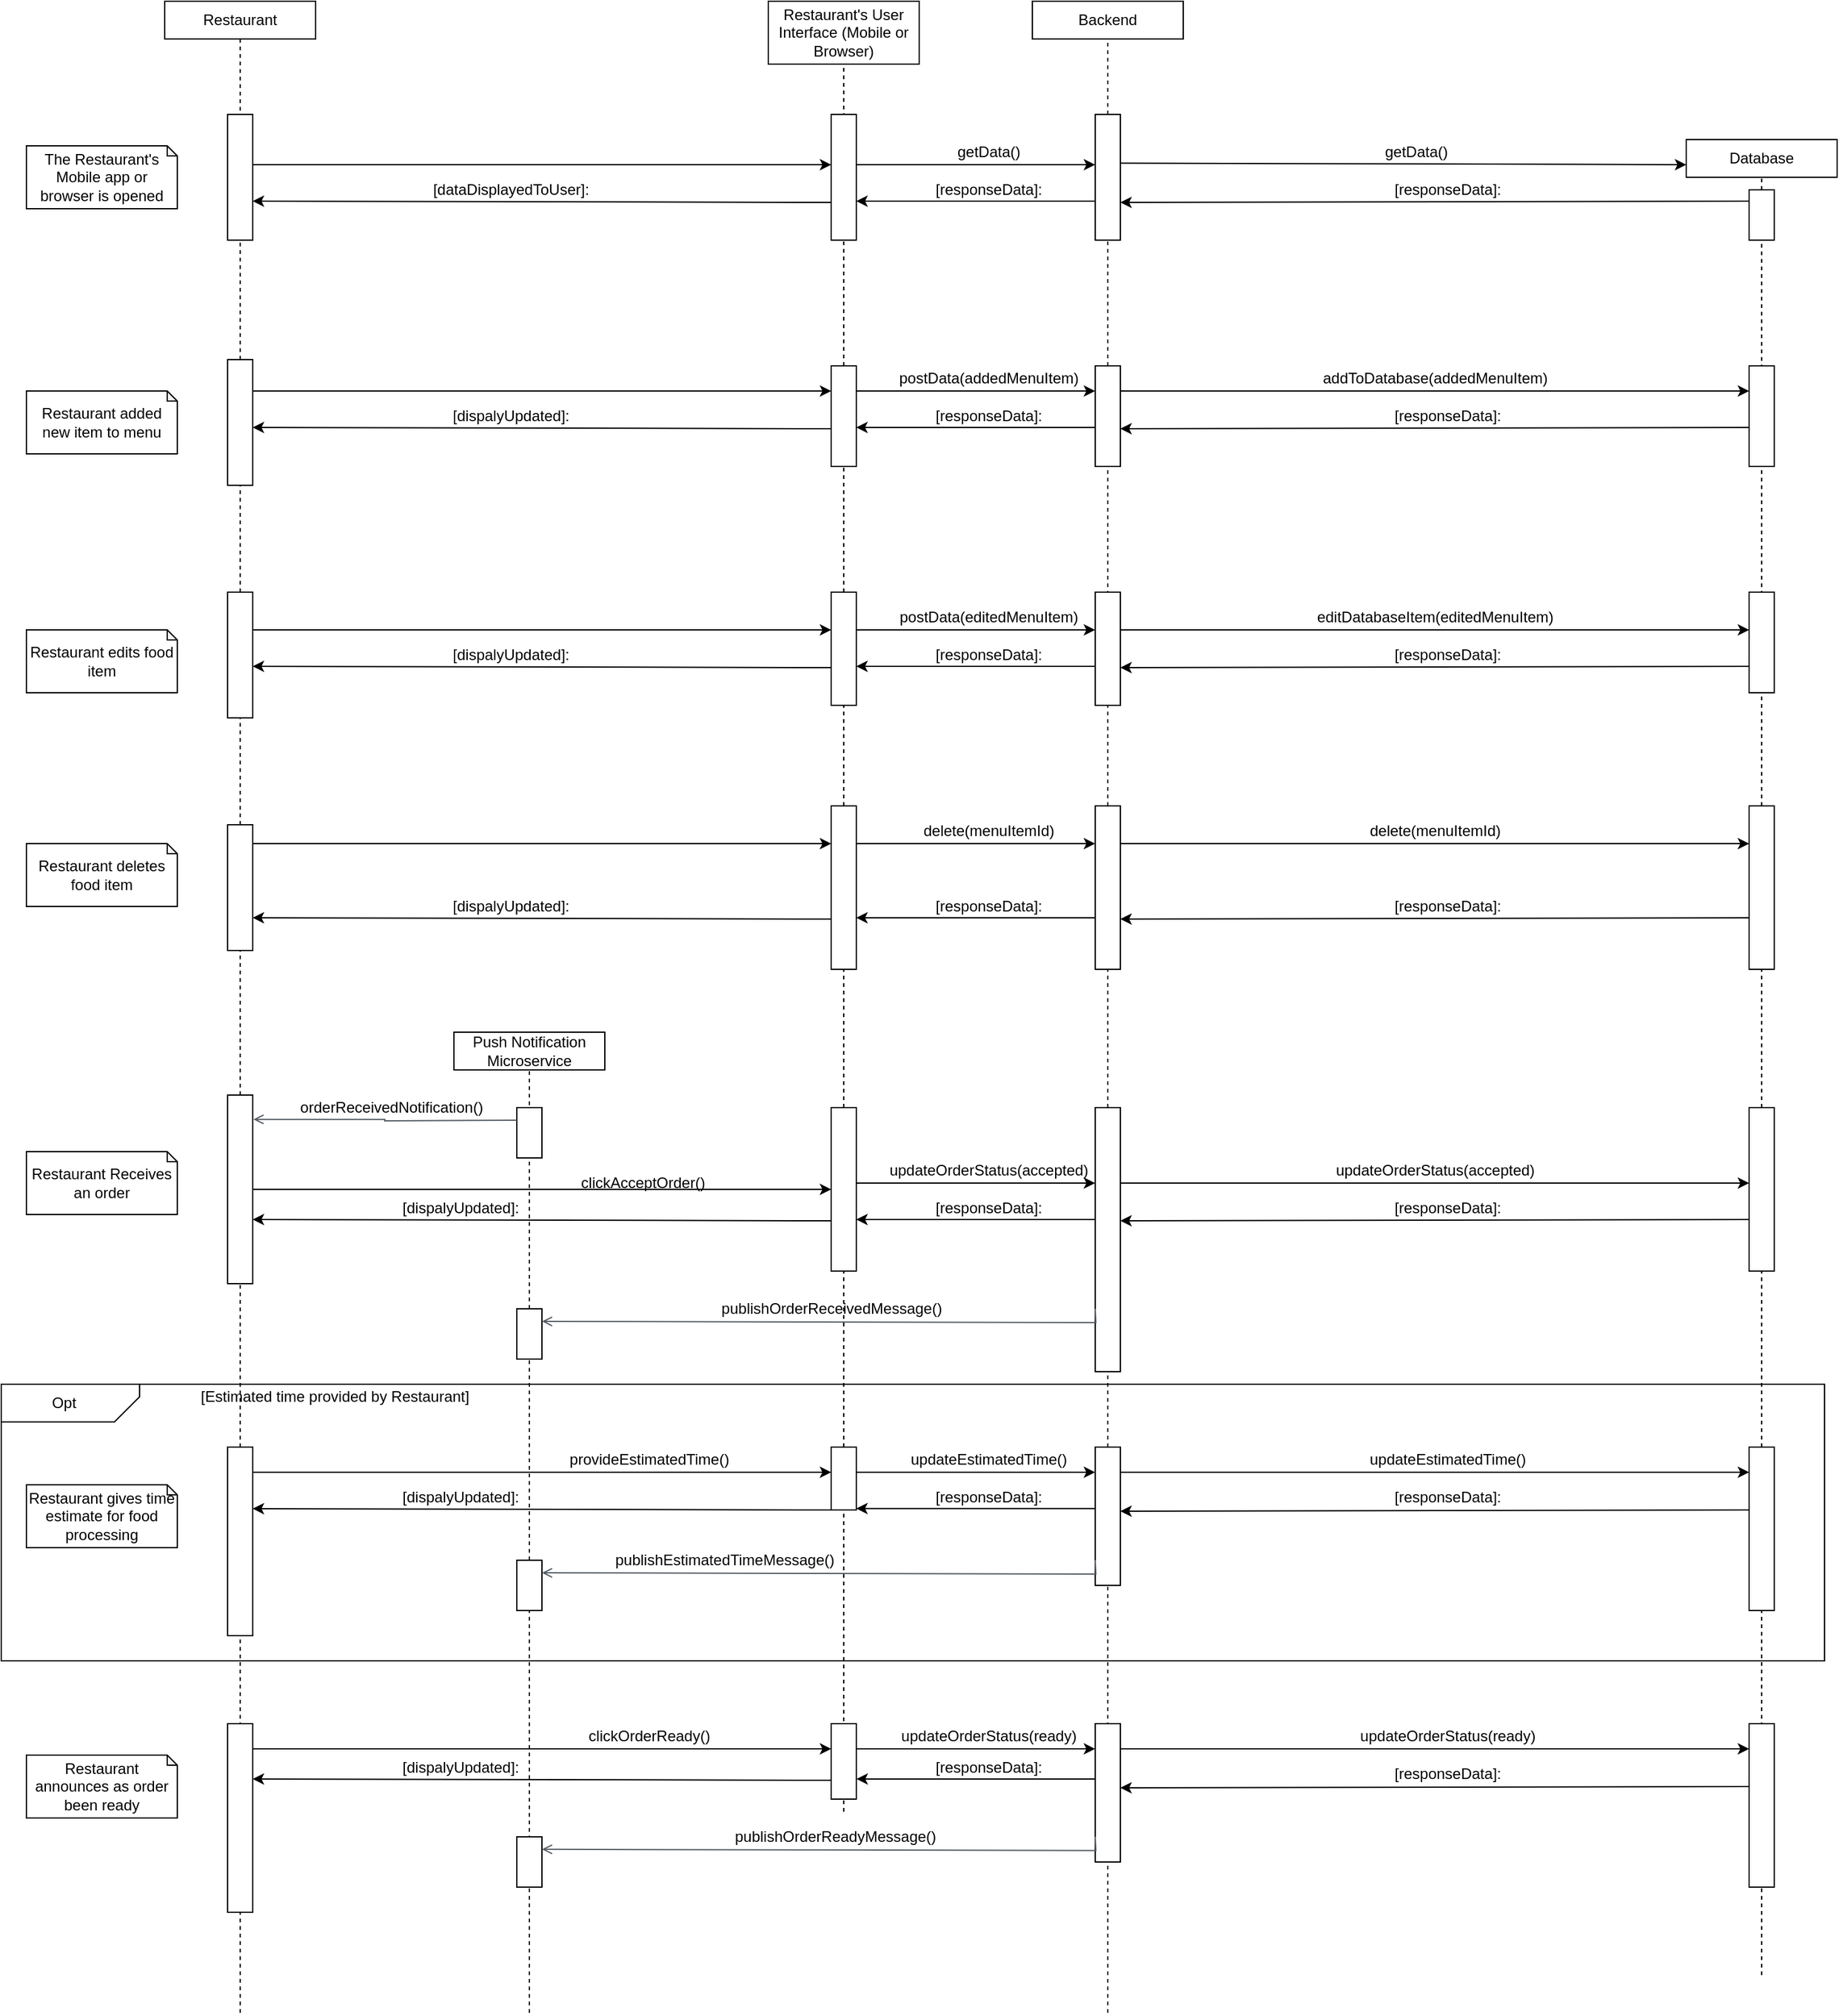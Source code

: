 <mxfile version="18.0.2" type="github">
  <diagram id="-FTw0ZeqVHP1GneH8Fw7" name="Page-1">
    <mxGraphModel dx="1809" dy="459" grid="1" gridSize="10" guides="1" tooltips="1" connect="1" arrows="1" fold="1" page="1" pageScale="1" pageWidth="850" pageHeight="1100" math="0" shadow="0">
      <root>
        <mxCell id="0" />
        <mxCell id="1" parent="0" />
        <mxCell id="JRLA_qgen9ewTG8aKh0t-1" value="Restaurant" style="rounded=0;whiteSpace=wrap;html=1;" parent="1" vertex="1">
          <mxGeometry x="110" y="70" width="120" height="30" as="geometry" />
        </mxCell>
        <mxCell id="JRLA_qgen9ewTG8aKh0t-2" value="Restaurant&#39;s User Interface (Mobile or Browser)" style="rounded=0;whiteSpace=wrap;html=1;" parent="1" vertex="1">
          <mxGeometry x="590" y="70" width="120" height="50" as="geometry" />
        </mxCell>
        <mxCell id="JRLA_qgen9ewTG8aKh0t-4" value="Backend" style="rounded=0;whiteSpace=wrap;html=1;" parent="1" vertex="1">
          <mxGeometry x="800" y="70" width="120" height="30" as="geometry" />
        </mxCell>
        <mxCell id="JRLA_qgen9ewTG8aKh0t-5" value="Push Notification Microservice" style="rounded=0;whiteSpace=wrap;html=1;" parent="1" vertex="1">
          <mxGeometry x="340" y="890" width="120" height="30" as="geometry" />
        </mxCell>
        <mxCell id="JRLA_qgen9ewTG8aKh0t-9" value="" style="endArrow=none;dashed=1;html=1;rounded=0;entryX=0.5;entryY=1;entryDx=0;entryDy=0;startArrow=none;" parent="1" source="JRLA_qgen9ewTG8aKh0t-213" target="JRLA_qgen9ewTG8aKh0t-1" edge="1">
          <mxGeometry width="50" height="50" relative="1" as="geometry">
            <mxPoint x="170" y="1480" as="sourcePoint" />
            <mxPoint x="490" y="250" as="targetPoint" />
          </mxGeometry>
        </mxCell>
        <mxCell id="JRLA_qgen9ewTG8aKh0t-10" value="" style="rounded=0;whiteSpace=wrap;html=1;" parent="1" vertex="1">
          <mxGeometry x="160" y="160" width="20" height="100" as="geometry" />
        </mxCell>
        <mxCell id="JRLA_qgen9ewTG8aKh0t-11" value="" style="endArrow=none;dashed=1;html=1;rounded=0;entryX=0.5;entryY=1;entryDx=0;entryDy=0;startArrow=none;" parent="1" source="JRLA_qgen9ewTG8aKh0t-90" target="JRLA_qgen9ewTG8aKh0t-2" edge="1">
          <mxGeometry width="50" height="50" relative="1" as="geometry">
            <mxPoint x="650" y="1092.727" as="sourcePoint" />
            <mxPoint x="540" y="230" as="targetPoint" />
          </mxGeometry>
        </mxCell>
        <mxCell id="JRLA_qgen9ewTG8aKh0t-13" value="The Restaurant&#39;s Mobile app or browser is opened" style="shape=note;whiteSpace=wrap;html=1;backgroundOutline=1;darkOpacity=0.05;size=8;" parent="1" vertex="1">
          <mxGeometry y="185" width="120" height="50" as="geometry" />
        </mxCell>
        <mxCell id="JRLA_qgen9ewTG8aKh0t-18" value="" style="endArrow=classic;html=1;rounded=0;" parent="1" edge="1">
          <mxGeometry width="50" height="50" relative="1" as="geometry">
            <mxPoint x="180" y="200" as="sourcePoint" />
            <mxPoint x="640" y="200" as="targetPoint" />
          </mxGeometry>
        </mxCell>
        <mxCell id="JRLA_qgen9ewTG8aKh0t-19" value="" style="endArrow=none;dashed=1;html=1;rounded=0;entryX=0.5;entryY=1;entryDx=0;entryDy=0;startArrow=none;" parent="1" source="JRLA_qgen9ewTG8aKh0t-20" target="JRLA_qgen9ewTG8aKh0t-4" edge="1">
          <mxGeometry width="50" height="50" relative="1" as="geometry">
            <mxPoint x="860" y="1001.818" as="sourcePoint" />
            <mxPoint x="860" y="220" as="targetPoint" />
          </mxGeometry>
        </mxCell>
        <mxCell id="JRLA_qgen9ewTG8aKh0t-21" value="" style="endArrow=none;dashed=1;html=1;rounded=0;entryX=0.5;entryY=1;entryDx=0;entryDy=0;startArrow=none;" parent="1" source="JRLA_qgen9ewTG8aKh0t-66" target="JRLA_qgen9ewTG8aKh0t-20" edge="1">
          <mxGeometry width="50" height="50" relative="1" as="geometry">
            <mxPoint x="860" y="1001.818" as="sourcePoint" />
            <mxPoint x="860" y="120" as="targetPoint" />
          </mxGeometry>
        </mxCell>
        <mxCell id="JRLA_qgen9ewTG8aKh0t-28" value="" style="endArrow=classic;html=1;rounded=0;entryX=-0.055;entryY=0.073;entryDx=0;entryDy=0;entryPerimeter=0;exitX=0.944;exitY=0.387;exitDx=0;exitDy=0;exitPerimeter=0;" parent="1" source="JRLA_qgen9ewTG8aKh0t-20" edge="1">
          <mxGeometry width="50" height="50" relative="1" as="geometry">
            <mxPoint x="1130.1" y="200" as="sourcePoint" />
            <mxPoint x="1320" y="200" as="targetPoint" />
          </mxGeometry>
        </mxCell>
        <mxCell id="JRLA_qgen9ewTG8aKh0t-12" value="" style="rounded=0;whiteSpace=wrap;html=1;" parent="1" vertex="1">
          <mxGeometry x="640" y="160" width="20" height="100" as="geometry" />
        </mxCell>
        <mxCell id="JRLA_qgen9ewTG8aKh0t-20" value="" style="rounded=0;whiteSpace=wrap;html=1;" parent="1" vertex="1">
          <mxGeometry x="850" y="160" width="20" height="100" as="geometry" />
        </mxCell>
        <mxCell id="JRLA_qgen9ewTG8aKh0t-22" value="" style="endArrow=classic;html=1;rounded=0;entryX=-0.055;entryY=0.073;entryDx=0;entryDy=0;entryPerimeter=0;" parent="1" edge="1">
          <mxGeometry width="50" height="50" relative="1" as="geometry">
            <mxPoint x="660" y="200" as="sourcePoint" />
            <mxPoint x="849.9" y="200.0" as="targetPoint" />
          </mxGeometry>
        </mxCell>
        <mxCell id="JRLA_qgen9ewTG8aKh0t-23" value="getData()" style="text;html=1;align=center;verticalAlign=middle;resizable=0;points=[];autosize=1;strokeColor=none;fillColor=none;" parent="1" vertex="1">
          <mxGeometry x="730" y="180" width="70" height="20" as="geometry" />
        </mxCell>
        <mxCell id="JRLA_qgen9ewTG8aKh0t-29" value="getData()" style="text;html=1;align=center;verticalAlign=middle;resizable=0;points=[];autosize=1;strokeColor=none;fillColor=none;" parent="1" vertex="1">
          <mxGeometry x="1070" y="180" width="70" height="20" as="geometry" />
        </mxCell>
        <mxCell id="JRLA_qgen9ewTG8aKh0t-62" value="" style="rounded=0;whiteSpace=wrap;html=1;" parent="1" vertex="1">
          <mxGeometry x="640" y="360" width="20" height="80" as="geometry" />
        </mxCell>
        <mxCell id="JRLA_qgen9ewTG8aKh0t-66" value="" style="rounded=0;whiteSpace=wrap;html=1;" parent="1" vertex="1">
          <mxGeometry x="850" y="360" width="20" height="80" as="geometry" />
        </mxCell>
        <mxCell id="JRLA_qgen9ewTG8aKh0t-67" value="" style="endArrow=none;dashed=1;html=1;rounded=0;entryX=0.5;entryY=1;entryDx=0;entryDy=0;startArrow=none;" parent="1" target="JRLA_qgen9ewTG8aKh0t-66" edge="1">
          <mxGeometry width="50" height="50" relative="1" as="geometry">
            <mxPoint x="860" y="1670" as="sourcePoint" />
            <mxPoint x="860" y="290" as="targetPoint" />
          </mxGeometry>
        </mxCell>
        <mxCell id="JRLA_qgen9ewTG8aKh0t-91" value="" style="endArrow=none;dashed=1;html=1;rounded=0;entryX=0.5;entryY=1;entryDx=0;entryDy=0;startArrow=none;" parent="1" source="JRLA_qgen9ewTG8aKh0t-129" target="JRLA_qgen9ewTG8aKh0t-90" edge="1">
          <mxGeometry width="50" height="50" relative="1" as="geometry">
            <mxPoint x="650" y="1092.727" as="sourcePoint" />
            <mxPoint x="650" y="120" as="targetPoint" />
          </mxGeometry>
        </mxCell>
        <mxCell id="JRLA_qgen9ewTG8aKh0t-115" value="" style="group" parent="1" vertex="1" connectable="0">
          <mxGeometry x="660" y="210" width="190" height="20" as="geometry" />
        </mxCell>
        <mxCell id="JRLA_qgen9ewTG8aKh0t-32" value="" style="endArrow=classic;html=1;rounded=0;entryX=0.923;entryY=0.183;entryDx=0;entryDy=0;entryPerimeter=0;" parent="JRLA_qgen9ewTG8aKh0t-115" edge="1">
          <mxGeometry width="50" height="50" relative="1" as="geometry">
            <mxPoint x="190" y="19" as="sourcePoint" />
            <mxPoint y="19.0" as="targetPoint" />
          </mxGeometry>
        </mxCell>
        <mxCell id="JRLA_qgen9ewTG8aKh0t-33" value="[responseData]:" style="text;html=1;align=center;verticalAlign=middle;resizable=0;points=[];autosize=1;strokeColor=none;fillColor=none;" parent="JRLA_qgen9ewTG8aKh0t-115" vertex="1">
          <mxGeometry x="55" width="100" height="20" as="geometry" />
        </mxCell>
        <mxCell id="JRLA_qgen9ewTG8aKh0t-116" value="" style="group" parent="1" vertex="1" connectable="0">
          <mxGeometry x="870" y="210" width="500" height="20" as="geometry" />
        </mxCell>
        <mxCell id="JRLA_qgen9ewTG8aKh0t-30" value="" style="endArrow=classic;html=1;rounded=0;" parent="JRLA_qgen9ewTG8aKh0t-116" edge="1">
          <mxGeometry width="50" height="50" relative="1" as="geometry">
            <mxPoint x="500" y="19" as="sourcePoint" />
            <mxPoint y="20" as="targetPoint" />
          </mxGeometry>
        </mxCell>
        <mxCell id="JRLA_qgen9ewTG8aKh0t-31" value="[responseData]:" style="text;html=1;align=center;verticalAlign=middle;resizable=0;points=[];autosize=1;strokeColor=none;fillColor=none;" parent="JRLA_qgen9ewTG8aKh0t-116" vertex="1">
          <mxGeometry x="210" width="100" height="20" as="geometry" />
        </mxCell>
        <mxCell id="JRLA_qgen9ewTG8aKh0t-52" value="Restaurant added new item to menu" style="shape=note;whiteSpace=wrap;html=1;backgroundOutline=1;darkOpacity=0.05;size=8;" parent="1" vertex="1">
          <mxGeometry y="380" width="120" height="50" as="geometry" />
        </mxCell>
        <mxCell id="JRLA_qgen9ewTG8aKh0t-63" value="" style="endArrow=classic;html=1;rounded=0;" parent="1" edge="1">
          <mxGeometry width="50" height="50" relative="1" as="geometry">
            <mxPoint x="180" y="380" as="sourcePoint" />
            <mxPoint x="640" y="380" as="targetPoint" />
          </mxGeometry>
        </mxCell>
        <mxCell id="JRLA_qgen9ewTG8aKh0t-64" value="" style="endArrow=classic;html=1;rounded=0;entryX=-0.055;entryY=0.073;entryDx=0;entryDy=0;entryPerimeter=0;" parent="1" edge="1">
          <mxGeometry width="50" height="50" relative="1" as="geometry">
            <mxPoint x="660" y="380" as="sourcePoint" />
            <mxPoint x="849.9" y="380.0" as="targetPoint" />
          </mxGeometry>
        </mxCell>
        <mxCell id="JRLA_qgen9ewTG8aKh0t-65" value="postData(addedMenuItem)" style="text;html=1;align=center;verticalAlign=middle;resizable=0;points=[];autosize=1;strokeColor=none;fillColor=none;" parent="1" vertex="1">
          <mxGeometry x="685" y="360" width="160" height="20" as="geometry" />
        </mxCell>
        <mxCell id="JRLA_qgen9ewTG8aKh0t-68" value="" style="endArrow=classic;html=1;rounded=0;" parent="1" edge="1">
          <mxGeometry width="50" height="50" relative="1" as="geometry">
            <mxPoint x="870" y="380" as="sourcePoint" />
            <mxPoint x="1370" y="380" as="targetPoint" />
          </mxGeometry>
        </mxCell>
        <mxCell id="JRLA_qgen9ewTG8aKh0t-69" value="addToDatabase(addedMenuItem)" style="text;html=1;align=center;verticalAlign=middle;resizable=0;points=[];autosize=1;strokeColor=none;fillColor=none;" parent="1" vertex="1">
          <mxGeometry x="1025" y="360" width="190" height="20" as="geometry" />
        </mxCell>
        <mxCell id="JRLA_qgen9ewTG8aKh0t-117" value="" style="group" parent="1" vertex="1" connectable="0">
          <mxGeometry x="180" y="390" width="460" height="20" as="geometry" />
        </mxCell>
        <mxCell id="JRLA_qgen9ewTG8aKh0t-74" value="" style="endArrow=classic;html=1;rounded=0;entryX=0.923;entryY=0.183;entryDx=0;entryDy=0;entryPerimeter=0;" parent="JRLA_qgen9ewTG8aKh0t-117" edge="1">
          <mxGeometry width="50" height="50" relative="1" as="geometry">
            <mxPoint x="460" y="20" as="sourcePoint" />
            <mxPoint y="19" as="targetPoint" />
          </mxGeometry>
        </mxCell>
        <mxCell id="JRLA_qgen9ewTG8aKh0t-75" value="[dispalyUpdated]:" style="text;html=1;align=center;verticalAlign=middle;resizable=0;points=[];autosize=1;strokeColor=none;fillColor=none;" parent="JRLA_qgen9ewTG8aKh0t-117" vertex="1">
          <mxGeometry x="150" width="110" height="20" as="geometry" />
        </mxCell>
        <mxCell id="JRLA_qgen9ewTG8aKh0t-118" value="" style="group" parent="1" vertex="1" connectable="0">
          <mxGeometry x="660" y="390" width="190" height="20" as="geometry" />
        </mxCell>
        <mxCell id="JRLA_qgen9ewTG8aKh0t-72" value="" style="endArrow=classic;html=1;rounded=0;entryX=0.923;entryY=0.183;entryDx=0;entryDy=0;entryPerimeter=0;" parent="JRLA_qgen9ewTG8aKh0t-118" edge="1">
          <mxGeometry width="50" height="50" relative="1" as="geometry">
            <mxPoint x="190" y="19" as="sourcePoint" />
            <mxPoint y="19" as="targetPoint" />
          </mxGeometry>
        </mxCell>
        <mxCell id="JRLA_qgen9ewTG8aKh0t-73" value="[responseData]:" style="text;html=1;align=center;verticalAlign=middle;resizable=0;points=[];autosize=1;strokeColor=none;fillColor=none;" parent="JRLA_qgen9ewTG8aKh0t-118" vertex="1">
          <mxGeometry x="55" width="100" height="20" as="geometry" />
        </mxCell>
        <mxCell id="JRLA_qgen9ewTG8aKh0t-119" value="" style="group" parent="1" vertex="1" connectable="0">
          <mxGeometry x="870" y="390" width="500" height="20" as="geometry" />
        </mxCell>
        <mxCell id="JRLA_qgen9ewTG8aKh0t-70" value="" style="endArrow=classic;html=1;rounded=0;" parent="JRLA_qgen9ewTG8aKh0t-119" edge="1">
          <mxGeometry width="50" height="50" relative="1" as="geometry">
            <mxPoint x="500" y="19" as="sourcePoint" />
            <mxPoint y="20" as="targetPoint" />
          </mxGeometry>
        </mxCell>
        <mxCell id="JRLA_qgen9ewTG8aKh0t-71" value="[responseData]:" style="text;html=1;align=center;verticalAlign=middle;resizable=0;points=[];autosize=1;strokeColor=none;fillColor=none;" parent="JRLA_qgen9ewTG8aKh0t-119" vertex="1">
          <mxGeometry x="210" width="100" height="20" as="geometry" />
        </mxCell>
        <mxCell id="JRLA_qgen9ewTG8aKh0t-77" value="" style="group" parent="1" vertex="1" connectable="0">
          <mxGeometry y="550" width="1370" height="120" as="geometry" />
        </mxCell>
        <mxCell id="JRLA_qgen9ewTG8aKh0t-78" value="Restaurant edits food item" style="shape=note;whiteSpace=wrap;html=1;backgroundOutline=1;darkOpacity=0.05;size=8;" parent="JRLA_qgen9ewTG8aKh0t-77" vertex="1">
          <mxGeometry y="20" width="120" height="50" as="geometry" />
        </mxCell>
        <mxCell id="JRLA_qgen9ewTG8aKh0t-79" value="" style="endArrow=classic;html=1;rounded=0;" parent="JRLA_qgen9ewTG8aKh0t-77" edge="1">
          <mxGeometry width="50" height="50" relative="1" as="geometry">
            <mxPoint x="180" y="20" as="sourcePoint" />
            <mxPoint x="640" y="20" as="targetPoint" />
          </mxGeometry>
        </mxCell>
        <mxCell id="JRLA_qgen9ewTG8aKh0t-80" value="" style="endArrow=classic;html=1;rounded=0;entryX=-0.055;entryY=0.073;entryDx=0;entryDy=0;entryPerimeter=0;" parent="JRLA_qgen9ewTG8aKh0t-77" edge="1">
          <mxGeometry width="50" height="50" relative="1" as="geometry">
            <mxPoint x="660" y="20" as="sourcePoint" />
            <mxPoint x="849.9" y="20.0" as="targetPoint" />
          </mxGeometry>
        </mxCell>
        <mxCell id="JRLA_qgen9ewTG8aKh0t-81" value="postData(editedMenuItem)" style="text;html=1;align=center;verticalAlign=middle;resizable=0;points=[];autosize=1;strokeColor=none;fillColor=none;" parent="JRLA_qgen9ewTG8aKh0t-77" vertex="1">
          <mxGeometry x="685" width="160" height="20" as="geometry" />
        </mxCell>
        <mxCell id="JRLA_qgen9ewTG8aKh0t-82" value="" style="endArrow=classic;html=1;rounded=0;" parent="JRLA_qgen9ewTG8aKh0t-77" edge="1">
          <mxGeometry width="50" height="50" relative="1" as="geometry">
            <mxPoint x="870" y="20" as="sourcePoint" />
            <mxPoint x="1370" y="20" as="targetPoint" />
          </mxGeometry>
        </mxCell>
        <mxCell id="JRLA_qgen9ewTG8aKh0t-83" value="editDatabaseItem(editedMenuItem)" style="text;html=1;align=center;verticalAlign=middle;resizable=0;points=[];autosize=1;strokeColor=none;fillColor=none;" parent="JRLA_qgen9ewTG8aKh0t-77" vertex="1">
          <mxGeometry x="1020" width="200" height="20" as="geometry" />
        </mxCell>
        <mxCell id="JRLA_qgen9ewTG8aKh0t-92" value="" style="rounded=0;whiteSpace=wrap;html=1;" parent="JRLA_qgen9ewTG8aKh0t-77" vertex="1">
          <mxGeometry x="850" y="-10" width="20" height="90" as="geometry" />
        </mxCell>
        <mxCell id="JRLA_qgen9ewTG8aKh0t-120" value="" style="group" parent="JRLA_qgen9ewTG8aKh0t-77" vertex="1" connectable="0">
          <mxGeometry x="180" y="30" width="460" height="20" as="geometry" />
        </mxCell>
        <mxCell id="JRLA_qgen9ewTG8aKh0t-88" value="" style="endArrow=classic;html=1;rounded=0;entryX=0.923;entryY=0.183;entryDx=0;entryDy=0;entryPerimeter=0;" parent="JRLA_qgen9ewTG8aKh0t-120" edge="1">
          <mxGeometry width="50" height="50" relative="1" as="geometry">
            <mxPoint x="460" y="20" as="sourcePoint" />
            <mxPoint y="19" as="targetPoint" />
          </mxGeometry>
        </mxCell>
        <mxCell id="JRLA_qgen9ewTG8aKh0t-89" value="[dispalyUpdated]:" style="text;html=1;align=center;verticalAlign=middle;resizable=0;points=[];autosize=1;strokeColor=none;fillColor=none;" parent="JRLA_qgen9ewTG8aKh0t-120" vertex="1">
          <mxGeometry x="150" width="110" height="20" as="geometry" />
        </mxCell>
        <mxCell id="JRLA_qgen9ewTG8aKh0t-121" value="" style="group" parent="JRLA_qgen9ewTG8aKh0t-77" vertex="1" connectable="0">
          <mxGeometry x="660" y="30" width="190" height="20" as="geometry" />
        </mxCell>
        <mxCell id="JRLA_qgen9ewTG8aKh0t-86" value="" style="endArrow=classic;html=1;rounded=0;entryX=0.923;entryY=0.183;entryDx=0;entryDy=0;entryPerimeter=0;" parent="JRLA_qgen9ewTG8aKh0t-121" edge="1">
          <mxGeometry width="50" height="50" relative="1" as="geometry">
            <mxPoint x="190" y="19" as="sourcePoint" />
            <mxPoint y="19" as="targetPoint" />
          </mxGeometry>
        </mxCell>
        <mxCell id="JRLA_qgen9ewTG8aKh0t-87" value="[responseData]:" style="text;html=1;align=center;verticalAlign=middle;resizable=0;points=[];autosize=1;strokeColor=none;fillColor=none;" parent="JRLA_qgen9ewTG8aKh0t-121" vertex="1">
          <mxGeometry x="55" width="100" height="20" as="geometry" />
        </mxCell>
        <mxCell id="JRLA_qgen9ewTG8aKh0t-122" value="" style="group" parent="JRLA_qgen9ewTG8aKh0t-77" vertex="1" connectable="0">
          <mxGeometry x="870" y="30" width="500" height="20" as="geometry" />
        </mxCell>
        <mxCell id="JRLA_qgen9ewTG8aKh0t-84" value="" style="endArrow=classic;html=1;rounded=0;" parent="JRLA_qgen9ewTG8aKh0t-122" edge="1">
          <mxGeometry width="50" height="50" relative="1" as="geometry">
            <mxPoint x="500" y="19" as="sourcePoint" />
            <mxPoint y="20" as="targetPoint" />
          </mxGeometry>
        </mxCell>
        <mxCell id="JRLA_qgen9ewTG8aKh0t-85" value="[responseData]:" style="text;html=1;align=center;verticalAlign=middle;resizable=0;points=[];autosize=1;strokeColor=none;fillColor=none;" parent="JRLA_qgen9ewTG8aKh0t-122" vertex="1">
          <mxGeometry x="210" width="100" height="20" as="geometry" />
        </mxCell>
        <mxCell id="JRLA_qgen9ewTG8aKh0t-90" value="" style="rounded=0;whiteSpace=wrap;html=1;" parent="1" vertex="1">
          <mxGeometry x="640" y="540" width="20" height="90" as="geometry" />
        </mxCell>
        <mxCell id="JRLA_qgen9ewTG8aKh0t-111" value="" style="rounded=0;whiteSpace=wrap;html=1;" parent="1" vertex="1">
          <mxGeometry x="640" y="710" width="20" height="130" as="geometry" />
        </mxCell>
        <mxCell id="JRLA_qgen9ewTG8aKh0t-123" value="" style="endArrow=none;dashed=1;html=1;rounded=0;entryX=0.5;entryY=1;entryDx=0;entryDy=0;startArrow=none;" parent="1" source="JRLA_qgen9ewTG8aKh0t-132" target="JRLA_qgen9ewTG8aKh0t-5" edge="1">
          <mxGeometry width="50" height="50" relative="1" as="geometry">
            <mxPoint x="400" y="1470" as="sourcePoint" />
            <mxPoint x="450" y="930" as="targetPoint" />
          </mxGeometry>
        </mxCell>
        <mxCell id="JRLA_qgen9ewTG8aKh0t-124" value="" style="rounded=0;whiteSpace=wrap;html=1;" parent="1" vertex="1">
          <mxGeometry x="160" y="940" width="20" height="150" as="geometry" />
        </mxCell>
        <mxCell id="JRLA_qgen9ewTG8aKh0t-125" value="" style="rounded=0;whiteSpace=wrap;html=1;" parent="1" vertex="1">
          <mxGeometry x="390" y="950" width="20" height="40" as="geometry" />
        </mxCell>
        <mxCell id="JRLA_qgen9ewTG8aKh0t-98" value="Restaurant deletes food item" style="shape=note;whiteSpace=wrap;html=1;backgroundOutline=1;darkOpacity=0.05;size=8;" parent="1" vertex="1">
          <mxGeometry y="740" width="120" height="50" as="geometry" />
        </mxCell>
        <mxCell id="JRLA_qgen9ewTG8aKh0t-99" value="" style="endArrow=classic;html=1;rounded=0;" parent="1" edge="1">
          <mxGeometry width="50" height="50" relative="1" as="geometry">
            <mxPoint x="180" y="740" as="sourcePoint" />
            <mxPoint x="640" y="740" as="targetPoint" />
          </mxGeometry>
        </mxCell>
        <mxCell id="JRLA_qgen9ewTG8aKh0t-100" value="" style="endArrow=classic;html=1;rounded=0;entryX=-0.055;entryY=0.073;entryDx=0;entryDy=0;entryPerimeter=0;" parent="1" edge="1">
          <mxGeometry width="50" height="50" relative="1" as="geometry">
            <mxPoint x="660" y="740" as="sourcePoint" />
            <mxPoint x="849.9" y="740.0" as="targetPoint" />
          </mxGeometry>
        </mxCell>
        <mxCell id="JRLA_qgen9ewTG8aKh0t-101" value="delete(menuItemId)" style="text;html=1;align=center;verticalAlign=middle;resizable=0;points=[];autosize=1;strokeColor=none;fillColor=none;" parent="1" vertex="1">
          <mxGeometry x="705" y="720" width="120" height="20" as="geometry" />
        </mxCell>
        <mxCell id="JRLA_qgen9ewTG8aKh0t-102" value="" style="endArrow=classic;html=1;rounded=0;" parent="1" edge="1">
          <mxGeometry width="50" height="50" relative="1" as="geometry">
            <mxPoint x="870" y="740" as="sourcePoint" />
            <mxPoint x="1370" y="740" as="targetPoint" />
          </mxGeometry>
        </mxCell>
        <mxCell id="JRLA_qgen9ewTG8aKh0t-103" value="delete(menuItemId)" style="text;html=1;align=center;verticalAlign=middle;resizable=0;points=[];autosize=1;strokeColor=none;fillColor=none;" parent="1" vertex="1">
          <mxGeometry x="1060" y="720" width="120" height="20" as="geometry" />
        </mxCell>
        <mxCell id="JRLA_qgen9ewTG8aKh0t-104" value="" style="endArrow=classic;html=1;rounded=0;" parent="1" edge="1">
          <mxGeometry width="50" height="50" relative="1" as="geometry">
            <mxPoint x="1370" y="799" as="sourcePoint" />
            <mxPoint x="870" y="800" as="targetPoint" />
          </mxGeometry>
        </mxCell>
        <mxCell id="JRLA_qgen9ewTG8aKh0t-105" value="[responseData]:" style="text;html=1;align=center;verticalAlign=middle;resizable=0;points=[];autosize=1;strokeColor=none;fillColor=none;" parent="1" vertex="1">
          <mxGeometry x="1080" y="780" width="100" height="20" as="geometry" />
        </mxCell>
        <mxCell id="JRLA_qgen9ewTG8aKh0t-106" value="" style="endArrow=classic;html=1;rounded=0;entryX=0.923;entryY=0.183;entryDx=0;entryDy=0;entryPerimeter=0;" parent="1" edge="1">
          <mxGeometry width="50" height="50" relative="1" as="geometry">
            <mxPoint x="850" y="799" as="sourcePoint" />
            <mxPoint x="660" y="799" as="targetPoint" />
          </mxGeometry>
        </mxCell>
        <mxCell id="JRLA_qgen9ewTG8aKh0t-107" value="[responseData]:" style="text;html=1;align=center;verticalAlign=middle;resizable=0;points=[];autosize=1;strokeColor=none;fillColor=none;" parent="1" vertex="1">
          <mxGeometry x="715" y="780" width="100" height="20" as="geometry" />
        </mxCell>
        <mxCell id="JRLA_qgen9ewTG8aKh0t-108" value="" style="endArrow=classic;html=1;rounded=0;entryX=0.923;entryY=0.183;entryDx=0;entryDy=0;entryPerimeter=0;" parent="1" edge="1">
          <mxGeometry width="50" height="50" relative="1" as="geometry">
            <mxPoint x="640" y="800" as="sourcePoint" />
            <mxPoint x="180" y="799" as="targetPoint" />
          </mxGeometry>
        </mxCell>
        <mxCell id="JRLA_qgen9ewTG8aKh0t-109" value="[dispalyUpdated]:" style="text;html=1;align=center;verticalAlign=middle;resizable=0;points=[];autosize=1;strokeColor=none;fillColor=none;" parent="1" vertex="1">
          <mxGeometry x="330" y="780" width="110" height="20" as="geometry" />
        </mxCell>
        <mxCell id="JRLA_qgen9ewTG8aKh0t-110" value="" style="rounded=0;whiteSpace=wrap;html=1;" parent="1" vertex="1">
          <mxGeometry x="850" y="710" width="20" height="130" as="geometry" />
        </mxCell>
        <mxCell id="JRLA_qgen9ewTG8aKh0t-127" value="orderReceivedNotification()" style="text;html=1;align=center;verticalAlign=middle;resizable=0;points=[];autosize=1;strokeColor=none;fillColor=none;" parent="1" vertex="1">
          <mxGeometry x="210" y="940" width="160" height="20" as="geometry" />
        </mxCell>
        <mxCell id="JRLA_qgen9ewTG8aKh0t-128" value="" style="endArrow=classic;html=1;rounded=0;entryX=0;entryY=0.5;entryDx=0;entryDy=0;" parent="1" target="JRLA_qgen9ewTG8aKh0t-129" edge="1">
          <mxGeometry width="50" height="50" relative="1" as="geometry">
            <mxPoint x="180" y="1015" as="sourcePoint" />
            <mxPoint x="530" y="1020" as="targetPoint" />
          </mxGeometry>
        </mxCell>
        <mxCell id="JRLA_qgen9ewTG8aKh0t-129" value="" style="rounded=0;whiteSpace=wrap;html=1;" parent="1" vertex="1">
          <mxGeometry x="640" y="950" width="20" height="130" as="geometry" />
        </mxCell>
        <mxCell id="JRLA_qgen9ewTG8aKh0t-130" value="" style="endArrow=none;dashed=1;html=1;rounded=0;entryX=0.5;entryY=1;entryDx=0;entryDy=0;startArrow=none;" parent="1" target="JRLA_qgen9ewTG8aKh0t-129" edge="1">
          <mxGeometry width="50" height="50" relative="1" as="geometry">
            <mxPoint x="650" y="1190" as="sourcePoint" />
            <mxPoint x="650" y="630" as="targetPoint" />
          </mxGeometry>
        </mxCell>
        <mxCell id="JRLA_qgen9ewTG8aKh0t-131" value="clickAcceptOrder()" style="text;html=1;align=center;verticalAlign=middle;resizable=0;points=[];autosize=1;strokeColor=none;fillColor=none;" parent="1" vertex="1">
          <mxGeometry x="435" y="1000" width="110" height="20" as="geometry" />
        </mxCell>
        <mxCell id="JRLA_qgen9ewTG8aKh0t-132" value="" style="rounded=0;whiteSpace=wrap;html=1;" parent="1" vertex="1">
          <mxGeometry x="390" y="1110" width="20" height="40" as="geometry" />
        </mxCell>
        <mxCell id="JRLA_qgen9ewTG8aKh0t-133" value="" style="endArrow=none;dashed=1;html=1;rounded=0;entryX=0.5;entryY=1;entryDx=0;entryDy=0;startArrow=none;" parent="1" source="JRLA_qgen9ewTG8aKh0t-165" target="JRLA_qgen9ewTG8aKh0t-132" edge="1">
          <mxGeometry width="50" height="50" relative="1" as="geometry">
            <mxPoint x="400" y="1470" as="sourcePoint" />
            <mxPoint x="400" y="920" as="targetPoint" />
          </mxGeometry>
        </mxCell>
        <mxCell id="JRLA_qgen9ewTG8aKh0t-137" value="" style="endArrow=none;dashed=1;html=1;rounded=0;entryX=0.5;entryY=1;entryDx=0;entryDy=0;" parent="1" target="JRLA_qgen9ewTG8aKh0t-136" edge="1">
          <mxGeometry width="50" height="50" relative="1" as="geometry">
            <mxPoint x="170" y="1670" as="sourcePoint" />
            <mxPoint x="170" y="100.0" as="targetPoint" />
          </mxGeometry>
        </mxCell>
        <mxCell id="JRLA_qgen9ewTG8aKh0t-138" value="" style="rounded=0;whiteSpace=wrap;html=1;" parent="1" vertex="1">
          <mxGeometry x="850" y="950" width="20" height="210" as="geometry" />
        </mxCell>
        <mxCell id="JRLA_qgen9ewTG8aKh0t-139" value="" style="endArrow=classic;html=1;rounded=0;entryX=-0.055;entryY=0.073;entryDx=0;entryDy=0;entryPerimeter=0;" parent="1" edge="1">
          <mxGeometry width="50" height="50" relative="1" as="geometry">
            <mxPoint x="660" y="1010" as="sourcePoint" />
            <mxPoint x="849.9" y="1010" as="targetPoint" />
          </mxGeometry>
        </mxCell>
        <mxCell id="JRLA_qgen9ewTG8aKh0t-140" value="updateOrderStatus(accepted)" style="text;html=1;align=center;verticalAlign=middle;resizable=0;points=[];autosize=1;strokeColor=none;fillColor=none;" parent="1" vertex="1">
          <mxGeometry x="680" y="990" width="170" height="20" as="geometry" />
        </mxCell>
        <mxCell id="JRLA_qgen9ewTG8aKh0t-148" value="" style="endArrow=classic;html=1;rounded=0;entryX=0.923;entryY=0.183;entryDx=0;entryDy=0;entryPerimeter=0;" parent="1" edge="1">
          <mxGeometry width="50" height="50" relative="1" as="geometry">
            <mxPoint x="850" y="1039" as="sourcePoint" />
            <mxPoint x="660" y="1039" as="targetPoint" />
          </mxGeometry>
        </mxCell>
        <mxCell id="JRLA_qgen9ewTG8aKh0t-149" value="[responseData]:" style="text;html=1;align=center;verticalAlign=middle;resizable=0;points=[];autosize=1;strokeColor=none;fillColor=none;" parent="1" vertex="1">
          <mxGeometry x="715" y="1020" width="100" height="20" as="geometry" />
        </mxCell>
        <mxCell id="JRLA_qgen9ewTG8aKh0t-152" value="" style="endArrow=none;dashed=1;html=1;rounded=0;startArrow=none;" parent="1" source="JRLA_qgen9ewTG8aKh0t-157" edge="1">
          <mxGeometry width="50" height="50" relative="1" as="geometry">
            <mxPoint x="650" y="1548.459" as="sourcePoint" />
            <mxPoint x="650" y="1150" as="targetPoint" />
          </mxGeometry>
        </mxCell>
        <mxCell id="JRLA_qgen9ewTG8aKh0t-153" value="" style="endArrow=classic;html=1;rounded=0;entryX=0.923;entryY=0.183;entryDx=0;entryDy=0;entryPerimeter=0;" parent="1" edge="1">
          <mxGeometry width="50" height="50" relative="1" as="geometry">
            <mxPoint x="640" y="1040" as="sourcePoint" />
            <mxPoint x="180" y="1039" as="targetPoint" />
          </mxGeometry>
        </mxCell>
        <mxCell id="JRLA_qgen9ewTG8aKh0t-154" value="[dispalyUpdated]:" style="text;html=1;align=center;verticalAlign=middle;resizable=0;points=[];autosize=1;strokeColor=none;fillColor=none;" parent="1" vertex="1">
          <mxGeometry x="290" y="1020" width="110" height="20" as="geometry" />
        </mxCell>
        <mxCell id="JRLA_qgen9ewTG8aKh0t-158" value="" style="endArrow=none;dashed=1;html=1;rounded=0;" parent="1" target="JRLA_qgen9ewTG8aKh0t-157" edge="1">
          <mxGeometry width="50" height="50" relative="1" as="geometry">
            <mxPoint x="650" y="1510" as="sourcePoint" />
            <mxPoint x="650" y="1150.0" as="targetPoint" />
          </mxGeometry>
        </mxCell>
        <mxCell id="JRLA_qgen9ewTG8aKh0t-173" value="" style="group" parent="1" vertex="1" connectable="0">
          <mxGeometry x="870" y="950" width="520" height="130" as="geometry" />
        </mxCell>
        <mxCell id="JRLA_qgen9ewTG8aKh0t-142" value="" style="endArrow=none;dashed=1;html=1;rounded=0;entryX=0.5;entryY=1;entryDx=0;entryDy=0;" parent="JRLA_qgen9ewTG8aKh0t-173" target="JRLA_qgen9ewTG8aKh0t-141" edge="1">
          <mxGeometry width="50" height="50" relative="1" as="geometry">
            <mxPoint x="510" y="120" as="sourcePoint" />
            <mxPoint x="510" y="-690" as="targetPoint" />
          </mxGeometry>
        </mxCell>
        <mxCell id="JRLA_qgen9ewTG8aKh0t-143" value="" style="endArrow=classic;html=1;rounded=0;" parent="JRLA_qgen9ewTG8aKh0t-173" edge="1">
          <mxGeometry width="50" height="50" relative="1" as="geometry">
            <mxPoint y="60" as="sourcePoint" />
            <mxPoint x="500" y="60" as="targetPoint" />
          </mxGeometry>
        </mxCell>
        <mxCell id="JRLA_qgen9ewTG8aKh0t-144" value="&lt;span style=&quot;color: rgba(0, 0, 0, 0); font-family: monospace; font-size: 0px; text-align: start;&quot;&gt;%3CmxGraphModel%3E%3Croot%3E%3CmxCell%20id%3D%220%22%2F%3E%3CmxCell%20id%3D%221%22%20parent%3D%220%22%2F%3E%3CmxCell%20id%3D%222%22%20value%3D%22updateOrderStatus(accepted)%22%20style%3D%22text%3Bhtml%3D1%3Balign%3Dcenter%3BverticalAlign%3Dmiddle%3Bresizable%3D0%3Bpoints%3D%5B%5D%3Bautosize%3D1%3BstrokeColor%3Dnone%3BfillColor%3Dnone%3B%22%20vertex%3D%221%22%20parent%3D%221%22%3E%3CmxGeometry%20x%3D%22680%22%20y%3D%22990%22%20width%3D%22170%22%20height%3D%2220%22%20as%3D%22geometry%22%2F%3E%3C%2FmxCell%3E%3C%2Froot%3E%3C%2FmxGraphModel%3E&lt;/span&gt;" style="text;html=1;align=center;verticalAlign=middle;resizable=0;points=[];autosize=1;strokeColor=none;fillColor=none;" parent="JRLA_qgen9ewTG8aKh0t-173" vertex="1">
          <mxGeometry x="240" y="40" width="20" height="20" as="geometry" />
        </mxCell>
        <mxCell id="JRLA_qgen9ewTG8aKh0t-145" value="updateOrderStatus(accepted)" style="text;html=1;align=center;verticalAlign=middle;resizable=0;points=[];autosize=1;strokeColor=none;fillColor=none;" parent="JRLA_qgen9ewTG8aKh0t-173" vertex="1">
          <mxGeometry x="165" y="40" width="170" height="20" as="geometry" />
        </mxCell>
        <mxCell id="JRLA_qgen9ewTG8aKh0t-146" value="" style="endArrow=classic;html=1;rounded=0;" parent="JRLA_qgen9ewTG8aKh0t-173" edge="1">
          <mxGeometry width="50" height="50" relative="1" as="geometry">
            <mxPoint x="500" y="89" as="sourcePoint" />
            <mxPoint y="90" as="targetPoint" />
          </mxGeometry>
        </mxCell>
        <mxCell id="JRLA_qgen9ewTG8aKh0t-147" value="[responseData]:" style="text;html=1;align=center;verticalAlign=middle;resizable=0;points=[];autosize=1;strokeColor=none;fillColor=none;" parent="JRLA_qgen9ewTG8aKh0t-173" vertex="1">
          <mxGeometry x="210" y="70" width="100" height="20" as="geometry" />
        </mxCell>
        <mxCell id="JRLA_qgen9ewTG8aKh0t-141" value="" style="rounded=0;whiteSpace=wrap;html=1;" parent="JRLA_qgen9ewTG8aKh0t-173" vertex="1">
          <mxGeometry x="500" width="20" height="130" as="geometry" />
        </mxCell>
        <mxCell id="JRLA_qgen9ewTG8aKh0t-136" value="" style="rounded=0;whiteSpace=wrap;html=1;" parent="1" vertex="1">
          <mxGeometry x="160" y="1220" width="20" height="150" as="geometry" />
        </mxCell>
        <mxCell id="JRLA_qgen9ewTG8aKh0t-155" value="" style="endArrow=classic;html=1;rounded=0;entryX=0;entryY=0.5;entryDx=0;entryDy=0;" parent="1" edge="1">
          <mxGeometry width="50" height="50" relative="1" as="geometry">
            <mxPoint x="180" y="1240.0" as="sourcePoint" />
            <mxPoint x="640" y="1240.0" as="targetPoint" />
          </mxGeometry>
        </mxCell>
        <mxCell id="JRLA_qgen9ewTG8aKh0t-156" value="provideEstimatedTime()" style="text;html=1;align=center;verticalAlign=middle;resizable=0;points=[];autosize=1;strokeColor=none;fillColor=none;" parent="1" vertex="1">
          <mxGeometry x="425" y="1220" width="140" height="20" as="geometry" />
        </mxCell>
        <mxCell id="JRLA_qgen9ewTG8aKh0t-157" value="" style="rounded=0;whiteSpace=wrap;html=1;" parent="1" vertex="1">
          <mxGeometry x="640" y="1220" width="20" height="50" as="geometry" />
        </mxCell>
        <mxCell id="JRLA_qgen9ewTG8aKh0t-159" value="" style="endArrow=classic;html=1;rounded=0;entryX=-0.055;entryY=0.073;entryDx=0;entryDy=0;entryPerimeter=0;" parent="1" edge="1">
          <mxGeometry width="50" height="50" relative="1" as="geometry">
            <mxPoint x="660" y="1240.0" as="sourcePoint" />
            <mxPoint x="849.9" y="1240.0" as="targetPoint" />
          </mxGeometry>
        </mxCell>
        <mxCell id="JRLA_qgen9ewTG8aKh0t-160" value="updateEstimatedTime()" style="text;html=1;align=center;verticalAlign=middle;resizable=0;points=[];autosize=1;strokeColor=none;fillColor=none;" parent="1" vertex="1">
          <mxGeometry x="695" y="1220" width="140" height="20" as="geometry" />
        </mxCell>
        <mxCell id="JRLA_qgen9ewTG8aKh0t-163" value="" style="rounded=0;whiteSpace=wrap;html=1;" parent="1" vertex="1">
          <mxGeometry x="850" y="1220" width="20" height="110" as="geometry" />
        </mxCell>
        <mxCell id="JRLA_qgen9ewTG8aKh0t-176" value="" style="endArrow=classic;html=1;rounded=0;" parent="1" edge="1">
          <mxGeometry width="50" height="50" relative="1" as="geometry">
            <mxPoint x="870" y="1240" as="sourcePoint" />
            <mxPoint x="1370" y="1240" as="targetPoint" />
          </mxGeometry>
        </mxCell>
        <mxCell id="JRLA_qgen9ewTG8aKh0t-177" value="&lt;span style=&quot;color: rgba(0, 0, 0, 0); font-family: monospace; font-size: 0px; text-align: start;&quot;&gt;%3CmxGraphModel%3E%3Croot%3E%3CmxCell%20id%3D%220%22%2F%3E%3CmxCell%20id%3D%221%22%20parent%3D%220%22%2F%3E%3CmxCell%20id%3D%222%22%20value%3D%22updateOrderStatus(accepted)%22%20style%3D%22text%3Bhtml%3D1%3Balign%3Dcenter%3BverticalAlign%3Dmiddle%3Bresizable%3D0%3Bpoints%3D%5B%5D%3Bautosize%3D1%3BstrokeColor%3Dnone%3BfillColor%3Dnone%3B%22%20vertex%3D%221%22%20parent%3D%221%22%3E%3CmxGeometry%20x%3D%22680%22%20y%3D%22990%22%20width%3D%22170%22%20height%3D%2220%22%20as%3D%22geometry%22%2F%3E%3C%2FmxCell%3E%3C%2Froot%3E%3C%2FmxGraphModel%3E&lt;/span&gt;" style="text;html=1;align=center;verticalAlign=middle;resizable=0;points=[];autosize=1;strokeColor=none;fillColor=none;" parent="1" vertex="1">
          <mxGeometry x="1110" y="1260" width="20" height="20" as="geometry" />
        </mxCell>
        <mxCell id="JRLA_qgen9ewTG8aKh0t-179" value="" style="endArrow=classic;html=1;rounded=0;" parent="1" edge="1">
          <mxGeometry width="50" height="50" relative="1" as="geometry">
            <mxPoint x="1370" y="1270" as="sourcePoint" />
            <mxPoint x="870" y="1271" as="targetPoint" />
          </mxGeometry>
        </mxCell>
        <mxCell id="JRLA_qgen9ewTG8aKh0t-180" value="[responseData]:" style="text;html=1;align=center;verticalAlign=middle;resizable=0;points=[];autosize=1;strokeColor=none;fillColor=none;" parent="1" vertex="1">
          <mxGeometry x="1080" y="1250" width="100" height="20" as="geometry" />
        </mxCell>
        <mxCell id="JRLA_qgen9ewTG8aKh0t-183" value="updateEstimatedTime()" style="text;html=1;align=center;verticalAlign=middle;resizable=0;points=[];autosize=1;strokeColor=none;fillColor=none;" parent="1" vertex="1">
          <mxGeometry x="1060" y="1220" width="140" height="20" as="geometry" />
        </mxCell>
        <mxCell id="JRLA_qgen9ewTG8aKh0t-165" value="" style="rounded=0;whiteSpace=wrap;html=1;" parent="1" vertex="1">
          <mxGeometry x="390" y="1310" width="20" height="40" as="geometry" />
        </mxCell>
        <mxCell id="JRLA_qgen9ewTG8aKh0t-207" value="" style="endArrow=none;dashed=1;html=1;rounded=0;entryX=0.5;entryY=1;entryDx=0;entryDy=0;" parent="1" target="JRLA_qgen9ewTG8aKh0t-165" edge="1">
          <mxGeometry width="50" height="50" relative="1" as="geometry">
            <mxPoint x="400" y="1670" as="sourcePoint" />
            <mxPoint x="400" y="1150.0" as="targetPoint" />
          </mxGeometry>
        </mxCell>
        <mxCell id="JRLA_qgen9ewTG8aKh0t-187" value="" style="rounded=0;whiteSpace=wrap;html=1;" parent="1" vertex="1">
          <mxGeometry x="160" y="1440" width="20" height="150" as="geometry" />
        </mxCell>
        <mxCell id="JRLA_qgen9ewTG8aKh0t-188" value="" style="endArrow=classic;html=1;rounded=0;entryX=0;entryY=0.5;entryDx=0;entryDy=0;" parent="1" edge="1">
          <mxGeometry width="50" height="50" relative="1" as="geometry">
            <mxPoint x="180" y="1460.0" as="sourcePoint" />
            <mxPoint x="640" y="1460.0" as="targetPoint" />
          </mxGeometry>
        </mxCell>
        <mxCell id="JRLA_qgen9ewTG8aKh0t-189" value="clickOrderReady()" style="text;html=1;align=center;verticalAlign=middle;resizable=0;points=[];autosize=1;strokeColor=none;fillColor=none;" parent="1" vertex="1">
          <mxGeometry x="440" y="1440" width="110" height="20" as="geometry" />
        </mxCell>
        <mxCell id="JRLA_qgen9ewTG8aKh0t-190" value="" style="rounded=0;whiteSpace=wrap;html=1;" parent="1" vertex="1">
          <mxGeometry x="640" y="1440" width="20" height="60" as="geometry" />
        </mxCell>
        <mxCell id="JRLA_qgen9ewTG8aKh0t-191" value="" style="endArrow=classic;html=1;rounded=0;entryX=-0.055;entryY=0.073;entryDx=0;entryDy=0;entryPerimeter=0;" parent="1" edge="1">
          <mxGeometry width="50" height="50" relative="1" as="geometry">
            <mxPoint x="660" y="1460.0" as="sourcePoint" />
            <mxPoint x="849.9" y="1460.0" as="targetPoint" />
          </mxGeometry>
        </mxCell>
        <mxCell id="JRLA_qgen9ewTG8aKh0t-192" value="updateOrderStatus(ready)" style="text;html=1;align=center;verticalAlign=middle;resizable=0;points=[];autosize=1;strokeColor=none;fillColor=none;" parent="1" vertex="1">
          <mxGeometry x="690" y="1440" width="150" height="20" as="geometry" />
        </mxCell>
        <mxCell id="JRLA_qgen9ewTG8aKh0t-193" value="" style="rounded=0;whiteSpace=wrap;html=1;" parent="1" vertex="1">
          <mxGeometry x="850" y="1440" width="20" height="110" as="geometry" />
        </mxCell>
        <mxCell id="JRLA_qgen9ewTG8aKh0t-195" value="" style="endArrow=classic;html=1;rounded=0;" parent="1" edge="1">
          <mxGeometry width="50" height="50" relative="1" as="geometry">
            <mxPoint x="870" y="1460" as="sourcePoint" />
            <mxPoint x="1370" y="1460" as="targetPoint" />
          </mxGeometry>
        </mxCell>
        <mxCell id="JRLA_qgen9ewTG8aKh0t-196" value="&lt;span style=&quot;color: rgba(0, 0, 0, 0); font-family: monospace; font-size: 0px; text-align: start;&quot;&gt;%3CmxGraphModel%3E%3Croot%3E%3CmxCell%20id%3D%220%22%2F%3E%3CmxCell%20id%3D%221%22%20parent%3D%220%22%2F%3E%3CmxCell%20id%3D%222%22%20value%3D%22updateOrderStatus(accepted)%22%20style%3D%22text%3Bhtml%3D1%3Balign%3Dcenter%3BverticalAlign%3Dmiddle%3Bresizable%3D0%3Bpoints%3D%5B%5D%3Bautosize%3D1%3BstrokeColor%3Dnone%3BfillColor%3Dnone%3B%22%20vertex%3D%221%22%20parent%3D%221%22%3E%3CmxGeometry%20x%3D%22680%22%20y%3D%22990%22%20width%3D%22170%22%20height%3D%2220%22%20as%3D%22geometry%22%2F%3E%3C%2FmxCell%3E%3C%2Froot%3E%3C%2FmxGraphModel%3E&lt;/span&gt;" style="text;html=1;align=center;verticalAlign=middle;resizable=0;points=[];autosize=1;strokeColor=none;fillColor=none;" parent="1" vertex="1">
          <mxGeometry x="1110" y="1480" width="20" height="20" as="geometry" />
        </mxCell>
        <mxCell id="JRLA_qgen9ewTG8aKh0t-197" value="" style="endArrow=classic;html=1;rounded=0;" parent="1" edge="1">
          <mxGeometry width="50" height="50" relative="1" as="geometry">
            <mxPoint x="1370" y="1490" as="sourcePoint" />
            <mxPoint x="870" y="1491" as="targetPoint" />
          </mxGeometry>
        </mxCell>
        <mxCell id="JRLA_qgen9ewTG8aKh0t-198" value="[responseData]:" style="text;html=1;align=center;verticalAlign=middle;resizable=0;points=[];autosize=1;strokeColor=none;fillColor=none;" parent="1" vertex="1">
          <mxGeometry x="1080" y="1470" width="100" height="20" as="geometry" />
        </mxCell>
        <mxCell id="JRLA_qgen9ewTG8aKh0t-200" value="updateOrderStatus(ready)" style="text;html=1;align=center;verticalAlign=middle;resizable=0;points=[];autosize=1;strokeColor=none;fillColor=none;" parent="1" vertex="1">
          <mxGeometry x="1055" y="1440" width="150" height="20" as="geometry" />
        </mxCell>
        <mxCell id="JRLA_qgen9ewTG8aKh0t-202" value="" style="rounded=0;whiteSpace=wrap;html=1;" parent="1" vertex="1">
          <mxGeometry x="390" y="1530" width="20" height="40" as="geometry" />
        </mxCell>
        <mxCell id="JRLA_qgen9ewTG8aKh0t-204" value="publishOrderReadyMessage()" style="text;html=1;align=center;verticalAlign=middle;resizable=0;points=[];autosize=1;strokeColor=none;fillColor=none;" parent="1" vertex="1">
          <mxGeometry x="553" y="1520" width="180" height="20" as="geometry" />
        </mxCell>
        <mxCell id="JRLA_qgen9ewTG8aKh0t-210" value="Restaurant Receives an order" style="shape=note;whiteSpace=wrap;html=1;backgroundOutline=1;darkOpacity=0.05;size=8;" parent="1" vertex="1">
          <mxGeometry y="985" width="120" height="50" as="geometry" />
        </mxCell>
        <mxCell id="JRLA_qgen9ewTG8aKh0t-211" value="Restaurant gives time estimate for food processing" style="shape=note;whiteSpace=wrap;html=1;backgroundOutline=1;darkOpacity=0.05;size=8;" parent="1" vertex="1">
          <mxGeometry y="1250" width="120" height="50" as="geometry" />
        </mxCell>
        <mxCell id="JRLA_qgen9ewTG8aKh0t-212" value="Restaurant announces as order been ready" style="shape=note;whiteSpace=wrap;html=1;backgroundOutline=1;darkOpacity=0.05;size=8;" parent="1" vertex="1">
          <mxGeometry y="1465" width="120" height="50" as="geometry" />
        </mxCell>
        <mxCell id="JRLA_qgen9ewTG8aKh0t-213" value="" style="rounded=0;whiteSpace=wrap;html=1;" parent="1" vertex="1">
          <mxGeometry x="160" y="355" width="20" height="100" as="geometry" />
        </mxCell>
        <mxCell id="JRLA_qgen9ewTG8aKh0t-214" value="" style="endArrow=none;dashed=1;html=1;rounded=0;entryX=0.5;entryY=1;entryDx=0;entryDy=0;startArrow=none;" parent="1" source="JRLA_qgen9ewTG8aKh0t-215" target="JRLA_qgen9ewTG8aKh0t-213" edge="1">
          <mxGeometry width="50" height="50" relative="1" as="geometry">
            <mxPoint x="170" y="1220.0" as="sourcePoint" />
            <mxPoint x="170" y="100" as="targetPoint" />
          </mxGeometry>
        </mxCell>
        <mxCell id="JRLA_qgen9ewTG8aKh0t-215" value="" style="rounded=0;whiteSpace=wrap;html=1;" parent="1" vertex="1">
          <mxGeometry x="160" y="540" width="20" height="100" as="geometry" />
        </mxCell>
        <mxCell id="JRLA_qgen9ewTG8aKh0t-216" value="" style="endArrow=none;dashed=1;html=1;rounded=0;entryX=0.5;entryY=1;entryDx=0;entryDy=0;startArrow=none;" parent="1" source="JRLA_qgen9ewTG8aKh0t-217" target="JRLA_qgen9ewTG8aKh0t-215" edge="1">
          <mxGeometry width="50" height="50" relative="1" as="geometry">
            <mxPoint x="170" y="1220.0" as="sourcePoint" />
            <mxPoint x="170" y="455" as="targetPoint" />
          </mxGeometry>
        </mxCell>
        <mxCell id="JRLA_qgen9ewTG8aKh0t-217" value="" style="rounded=0;whiteSpace=wrap;html=1;" parent="1" vertex="1">
          <mxGeometry x="160" y="725" width="20" height="100" as="geometry" />
        </mxCell>
        <mxCell id="JRLA_qgen9ewTG8aKh0t-218" value="" style="endArrow=none;dashed=1;html=1;rounded=0;entryX=0.5;entryY=1;entryDx=0;entryDy=0;startArrow=none;" parent="1" source="JRLA_qgen9ewTG8aKh0t-124" target="JRLA_qgen9ewTG8aKh0t-217" edge="1">
          <mxGeometry width="50" height="50" relative="1" as="geometry">
            <mxPoint x="170" y="1220.0" as="sourcePoint" />
            <mxPoint x="170" y="640" as="targetPoint" />
          </mxGeometry>
        </mxCell>
        <mxCell id="JRLA_qgen9ewTG8aKh0t-220" value="" style="endArrow=none;dashed=1;html=1;rounded=0;entryX=0.5;entryY=1;entryDx=0;entryDy=0;" parent="1" source="JRLA_qgen9ewTG8aKh0t-136" target="JRLA_qgen9ewTG8aKh0t-124" edge="1">
          <mxGeometry width="50" height="50" relative="1" as="geometry">
            <mxPoint x="380" y="1290" as="sourcePoint" />
            <mxPoint x="430" y="1240" as="targetPoint" />
          </mxGeometry>
        </mxCell>
        <mxCell id="SVoNt3A8dKpYafwl67Iz-4" value="" style="edgeStyle=orthogonalEdgeStyle;html=1;endArrow=none;elbow=vertical;startArrow=open;startFill=0;strokeColor=#545B64;rounded=0;exitX=1.027;exitY=0.129;exitDx=0;exitDy=0;exitPerimeter=0;" edge="1" parent="1" source="JRLA_qgen9ewTG8aKh0t-124">
          <mxGeometry width="100" relative="1" as="geometry">
            <mxPoint x="290" y="960" as="sourcePoint" />
            <mxPoint x="390" y="960" as="targetPoint" />
          </mxGeometry>
        </mxCell>
        <mxCell id="JRLA_qgen9ewTG8aKh0t-34" value="" style="endArrow=classic;html=1;rounded=0;entryX=0.923;entryY=0.183;entryDx=0;entryDy=0;entryPerimeter=0;" parent="1" edge="1">
          <mxGeometry width="50" height="50" relative="1" as="geometry">
            <mxPoint x="640" y="230" as="sourcePoint" />
            <mxPoint x="180" y="229" as="targetPoint" />
          </mxGeometry>
        </mxCell>
        <mxCell id="JRLA_qgen9ewTG8aKh0t-35" value="[dataDisplayedToUser]:" style="text;html=1;align=center;verticalAlign=middle;resizable=0;points=[];autosize=1;strokeColor=none;fillColor=none;" parent="1" vertex="1">
          <mxGeometry x="315" y="210" width="140" height="20" as="geometry" />
        </mxCell>
        <mxCell id="SVoNt3A8dKpYafwl67Iz-12" value="" style="edgeStyle=orthogonalEdgeStyle;html=1;endArrow=none;elbow=vertical;startArrow=open;startFill=0;strokeColor=#545B64;rounded=0;" edge="1" parent="1">
          <mxGeometry width="100" relative="1" as="geometry">
            <mxPoint x="410" y="1539.93" as="sourcePoint" />
            <mxPoint x="850" y="1529.93" as="targetPoint" />
          </mxGeometry>
        </mxCell>
        <mxCell id="SVoNt3A8dKpYafwl67Iz-13" value="" style="endArrow=classic;html=1;rounded=0;entryX=0.923;entryY=0.183;entryDx=0;entryDy=0;entryPerimeter=0;" edge="1" parent="1">
          <mxGeometry width="50" height="50" relative="1" as="geometry">
            <mxPoint x="850.18" y="1484" as="sourcePoint" />
            <mxPoint x="660.18" y="1484" as="targetPoint" />
          </mxGeometry>
        </mxCell>
        <mxCell id="SVoNt3A8dKpYafwl67Iz-14" value="[responseData]:" style="text;html=1;align=center;verticalAlign=middle;resizable=0;points=[];autosize=1;strokeColor=none;fillColor=none;" vertex="1" parent="1">
          <mxGeometry x="715.18" y="1465" width="100" height="20" as="geometry" />
        </mxCell>
        <mxCell id="SVoNt3A8dKpYafwl67Iz-15" value="" style="group" vertex="1" connectable="0" parent="1">
          <mxGeometry x="1320" y="180" width="120" height="1460" as="geometry" />
        </mxCell>
        <mxCell id="JRLA_qgen9ewTG8aKh0t-6" value="Database" style="rounded=0;whiteSpace=wrap;html=1;" parent="SVoNt3A8dKpYafwl67Iz-15" vertex="1">
          <mxGeometry width="120" height="30" as="geometry" />
        </mxCell>
        <mxCell id="JRLA_qgen9ewTG8aKh0t-25" value="" style="endArrow=none;dashed=1;html=1;rounded=0;entryX=0.5;entryY=1;entryDx=0;entryDy=0;startArrow=none;" parent="SVoNt3A8dKpYafwl67Iz-15" source="JRLA_qgen9ewTG8aKh0t-26" target="JRLA_qgen9ewTG8aKh0t-6" edge="1">
          <mxGeometry width="50" height="50" relative="1" as="geometry">
            <mxPoint x="10" y="881.818" as="sourcePoint" />
            <mxPoint x="-180" y="50" as="targetPoint" />
          </mxGeometry>
        </mxCell>
        <mxCell id="JRLA_qgen9ewTG8aKh0t-26" value="" style="rounded=0;whiteSpace=wrap;html=1;" parent="SVoNt3A8dKpYafwl67Iz-15" vertex="1">
          <mxGeometry x="50" y="40" width="20" height="40" as="geometry" />
        </mxCell>
        <mxCell id="JRLA_qgen9ewTG8aKh0t-27" value="" style="endArrow=none;dashed=1;html=1;rounded=0;entryX=0.5;entryY=1;entryDx=0;entryDy=0;startArrow=none;" parent="SVoNt3A8dKpYafwl67Iz-15" source="JRLA_qgen9ewTG8aKh0t-141" target="JRLA_qgen9ewTG8aKh0t-26" edge="1">
          <mxGeometry width="50" height="50" relative="1" as="geometry">
            <mxPoint x="60" y="1610" as="sourcePoint" />
            <mxPoint x="10" y="-60" as="targetPoint" />
          </mxGeometry>
        </mxCell>
        <mxCell id="JRLA_qgen9ewTG8aKh0t-93" value="" style="rounded=0;whiteSpace=wrap;html=1;" parent="SVoNt3A8dKpYafwl67Iz-15" vertex="1">
          <mxGeometry x="50" y="180" width="20" height="80" as="geometry" />
        </mxCell>
        <mxCell id="JRLA_qgen9ewTG8aKh0t-94" value="" style="rounded=0;whiteSpace=wrap;html=1;" parent="SVoNt3A8dKpYafwl67Iz-15" vertex="1">
          <mxGeometry x="50" y="360" width="20" height="80" as="geometry" />
        </mxCell>
        <mxCell id="JRLA_qgen9ewTG8aKh0t-112" value="" style="rounded=0;whiteSpace=wrap;html=1;" parent="SVoNt3A8dKpYafwl67Iz-15" vertex="1">
          <mxGeometry x="50" y="530" width="20" height="130" as="geometry" />
        </mxCell>
        <mxCell id="JRLA_qgen9ewTG8aKh0t-170" value="" style="endArrow=none;dashed=1;html=1;rounded=0;entryX=0.5;entryY=1;entryDx=0;entryDy=0;startArrow=none;" parent="SVoNt3A8dKpYafwl67Iz-15" target="JRLA_qgen9ewTG8aKh0t-141" edge="1">
          <mxGeometry width="50" height="50" relative="1" as="geometry">
            <mxPoint x="60" y="1460" as="sourcePoint" />
            <mxPoint x="60" y="80" as="targetPoint" />
          </mxGeometry>
        </mxCell>
        <mxCell id="JRLA_qgen9ewTG8aKh0t-175" value="" style="endArrow=none;dashed=1;html=1;rounded=0;entryX=0.5;entryY=1;entryDx=0;entryDy=0;" parent="SVoNt3A8dKpYafwl67Iz-15" target="JRLA_qgen9ewTG8aKh0t-181" edge="1">
          <mxGeometry width="50" height="50" relative="1" as="geometry">
            <mxPoint x="60" y="1160" as="sourcePoint" />
            <mxPoint x="60" y="350" as="targetPoint" />
          </mxGeometry>
        </mxCell>
        <mxCell id="JRLA_qgen9ewTG8aKh0t-181" value="" style="rounded=0;whiteSpace=wrap;html=1;" parent="SVoNt3A8dKpYafwl67Iz-15" vertex="1">
          <mxGeometry x="50" y="1040" width="20" height="130" as="geometry" />
        </mxCell>
        <mxCell id="JRLA_qgen9ewTG8aKh0t-194" value="" style="endArrow=none;dashed=1;html=1;rounded=0;entryX=0.5;entryY=1;entryDx=0;entryDy=0;" parent="SVoNt3A8dKpYafwl67Iz-15" target="JRLA_qgen9ewTG8aKh0t-199" edge="1">
          <mxGeometry width="50" height="50" relative="1" as="geometry">
            <mxPoint x="60" y="1380" as="sourcePoint" />
            <mxPoint x="60" y="570" as="targetPoint" />
          </mxGeometry>
        </mxCell>
        <mxCell id="JRLA_qgen9ewTG8aKh0t-199" value="" style="rounded=0;whiteSpace=wrap;html=1;" parent="SVoNt3A8dKpYafwl67Iz-15" vertex="1">
          <mxGeometry x="50" y="1260" width="20" height="130" as="geometry" />
        </mxCell>
        <mxCell id="SVoNt3A8dKpYafwl67Iz-19" value="" style="endArrow=classic;html=1;rounded=0;entryX=0.923;entryY=0.183;entryDx=0;entryDy=0;entryPerimeter=0;" edge="1" parent="1">
          <mxGeometry width="50" height="50" relative="1" as="geometry">
            <mxPoint x="850" y="1268.82" as="sourcePoint" />
            <mxPoint x="660.0" y="1268.82" as="targetPoint" />
          </mxGeometry>
        </mxCell>
        <mxCell id="SVoNt3A8dKpYafwl67Iz-20" value="[responseData]:" style="text;html=1;align=center;verticalAlign=middle;resizable=0;points=[];autosize=1;strokeColor=none;fillColor=none;" vertex="1" parent="1">
          <mxGeometry x="715" y="1249.82" width="100" height="20" as="geometry" />
        </mxCell>
        <mxCell id="SVoNt3A8dKpYafwl67Iz-21" value="" style="endArrow=classic;html=1;rounded=0;entryX=0.923;entryY=0.183;entryDx=0;entryDy=0;entryPerimeter=0;" edge="1" parent="1">
          <mxGeometry width="50" height="50" relative="1" as="geometry">
            <mxPoint x="640.0" y="1270" as="sourcePoint" />
            <mxPoint x="180" y="1269.0" as="targetPoint" />
          </mxGeometry>
        </mxCell>
        <mxCell id="SVoNt3A8dKpYafwl67Iz-22" value="[dispalyUpdated]:" style="text;html=1;align=center;verticalAlign=middle;resizable=0;points=[];autosize=1;strokeColor=none;fillColor=none;" vertex="1" parent="1">
          <mxGeometry x="290" y="1250" width="110" height="20" as="geometry" />
        </mxCell>
        <mxCell id="JRLA_qgen9ewTG8aKh0t-167" value="publishEstimatedTimeMessage()" style="text;html=1;align=center;verticalAlign=middle;resizable=0;points=[];autosize=1;strokeColor=none;fillColor=none;" parent="1" vertex="1">
          <mxGeometry x="460" y="1300" width="190" height="20" as="geometry" />
        </mxCell>
        <mxCell id="SVoNt3A8dKpYafwl67Iz-25" value="" style="edgeStyle=orthogonalEdgeStyle;html=1;endArrow=none;elbow=vertical;startArrow=open;startFill=0;strokeColor=#545B64;rounded=0;" edge="1" parent="1">
          <mxGeometry width="100" relative="1" as="geometry">
            <mxPoint x="410.0" y="1320.0" as="sourcePoint" />
            <mxPoint x="850" y="1310.0" as="targetPoint" />
          </mxGeometry>
        </mxCell>
        <mxCell id="SVoNt3A8dKpYafwl67Iz-26" value="" style="endArrow=classic;html=1;rounded=0;entryX=0.923;entryY=0.183;entryDx=0;entryDy=0;entryPerimeter=0;" edge="1" parent="1">
          <mxGeometry width="50" height="50" relative="1" as="geometry">
            <mxPoint x="640.0" y="1485" as="sourcePoint" />
            <mxPoint x="180" y="1484.0" as="targetPoint" />
          </mxGeometry>
        </mxCell>
        <mxCell id="SVoNt3A8dKpYafwl67Iz-27" value="[dispalyUpdated]:" style="text;html=1;align=center;verticalAlign=middle;resizable=0;points=[];autosize=1;strokeColor=none;fillColor=none;" vertex="1" parent="1">
          <mxGeometry x="290" y="1465" width="110" height="20" as="geometry" />
        </mxCell>
        <mxCell id="SVoNt3A8dKpYafwl67Iz-29" value="" style="rounded=0;whiteSpace=wrap;html=1;fillColor=none;" vertex="1" parent="1">
          <mxGeometry x="-20" y="1170" width="1450" height="220" as="geometry" />
        </mxCell>
        <mxCell id="SVoNt3A8dKpYafwl67Iz-35" value="[Estimated time provided by Restaurant]" style="text;html=1;align=center;verticalAlign=middle;resizable=0;points=[];autosize=1;strokeColor=none;fillColor=none;" vertex="1" parent="1">
          <mxGeometry x="130" y="1170" width="230" height="20" as="geometry" />
        </mxCell>
        <mxCell id="SVoNt3A8dKpYafwl67Iz-39" value="" style="group" vertex="1" connectable="0" parent="1">
          <mxGeometry x="410" y="1100" width="440" height="20.0" as="geometry" />
        </mxCell>
        <mxCell id="JRLA_qgen9ewTG8aKh0t-135" value="publishOrderReceivedMessage()" style="text;html=1;align=center;verticalAlign=middle;resizable=0;points=[];autosize=1;strokeColor=none;fillColor=none;" parent="SVoNt3A8dKpYafwl67Iz-39" vertex="1">
          <mxGeometry x="135" width="190" height="20" as="geometry" />
        </mxCell>
        <mxCell id="SVoNt3A8dKpYafwl67Iz-16" value="" style="edgeStyle=orthogonalEdgeStyle;html=1;endArrow=none;elbow=vertical;startArrow=open;startFill=0;strokeColor=#545B64;rounded=0;" edge="1" parent="SVoNt3A8dKpYafwl67Iz-39">
          <mxGeometry width="100" relative="1" as="geometry">
            <mxPoint y="20.0" as="sourcePoint" />
            <mxPoint x="440" y="10.0" as="targetPoint" />
          </mxGeometry>
        </mxCell>
        <mxCell id="SVoNt3A8dKpYafwl67Iz-40" value="" style="group" vertex="1" connectable="0" parent="1">
          <mxGeometry x="-20" y="1170" width="110" height="30" as="geometry" />
        </mxCell>
        <mxCell id="SVoNt3A8dKpYafwl67Iz-32" value="" style="shape=card;whiteSpace=wrap;html=1;fillColor=none;rotation=-180;size=20;" vertex="1" parent="SVoNt3A8dKpYafwl67Iz-40">
          <mxGeometry width="110" height="30" as="geometry" />
        </mxCell>
        <mxCell id="SVoNt3A8dKpYafwl67Iz-34" value="Opt" style="text;html=1;strokeColor=none;fillColor=none;align=center;verticalAlign=middle;whiteSpace=wrap;rounded=0;" vertex="1" parent="SVoNt3A8dKpYafwl67Iz-40">
          <mxGeometry x="20" width="60" height="30" as="geometry" />
        </mxCell>
      </root>
    </mxGraphModel>
  </diagram>
</mxfile>
